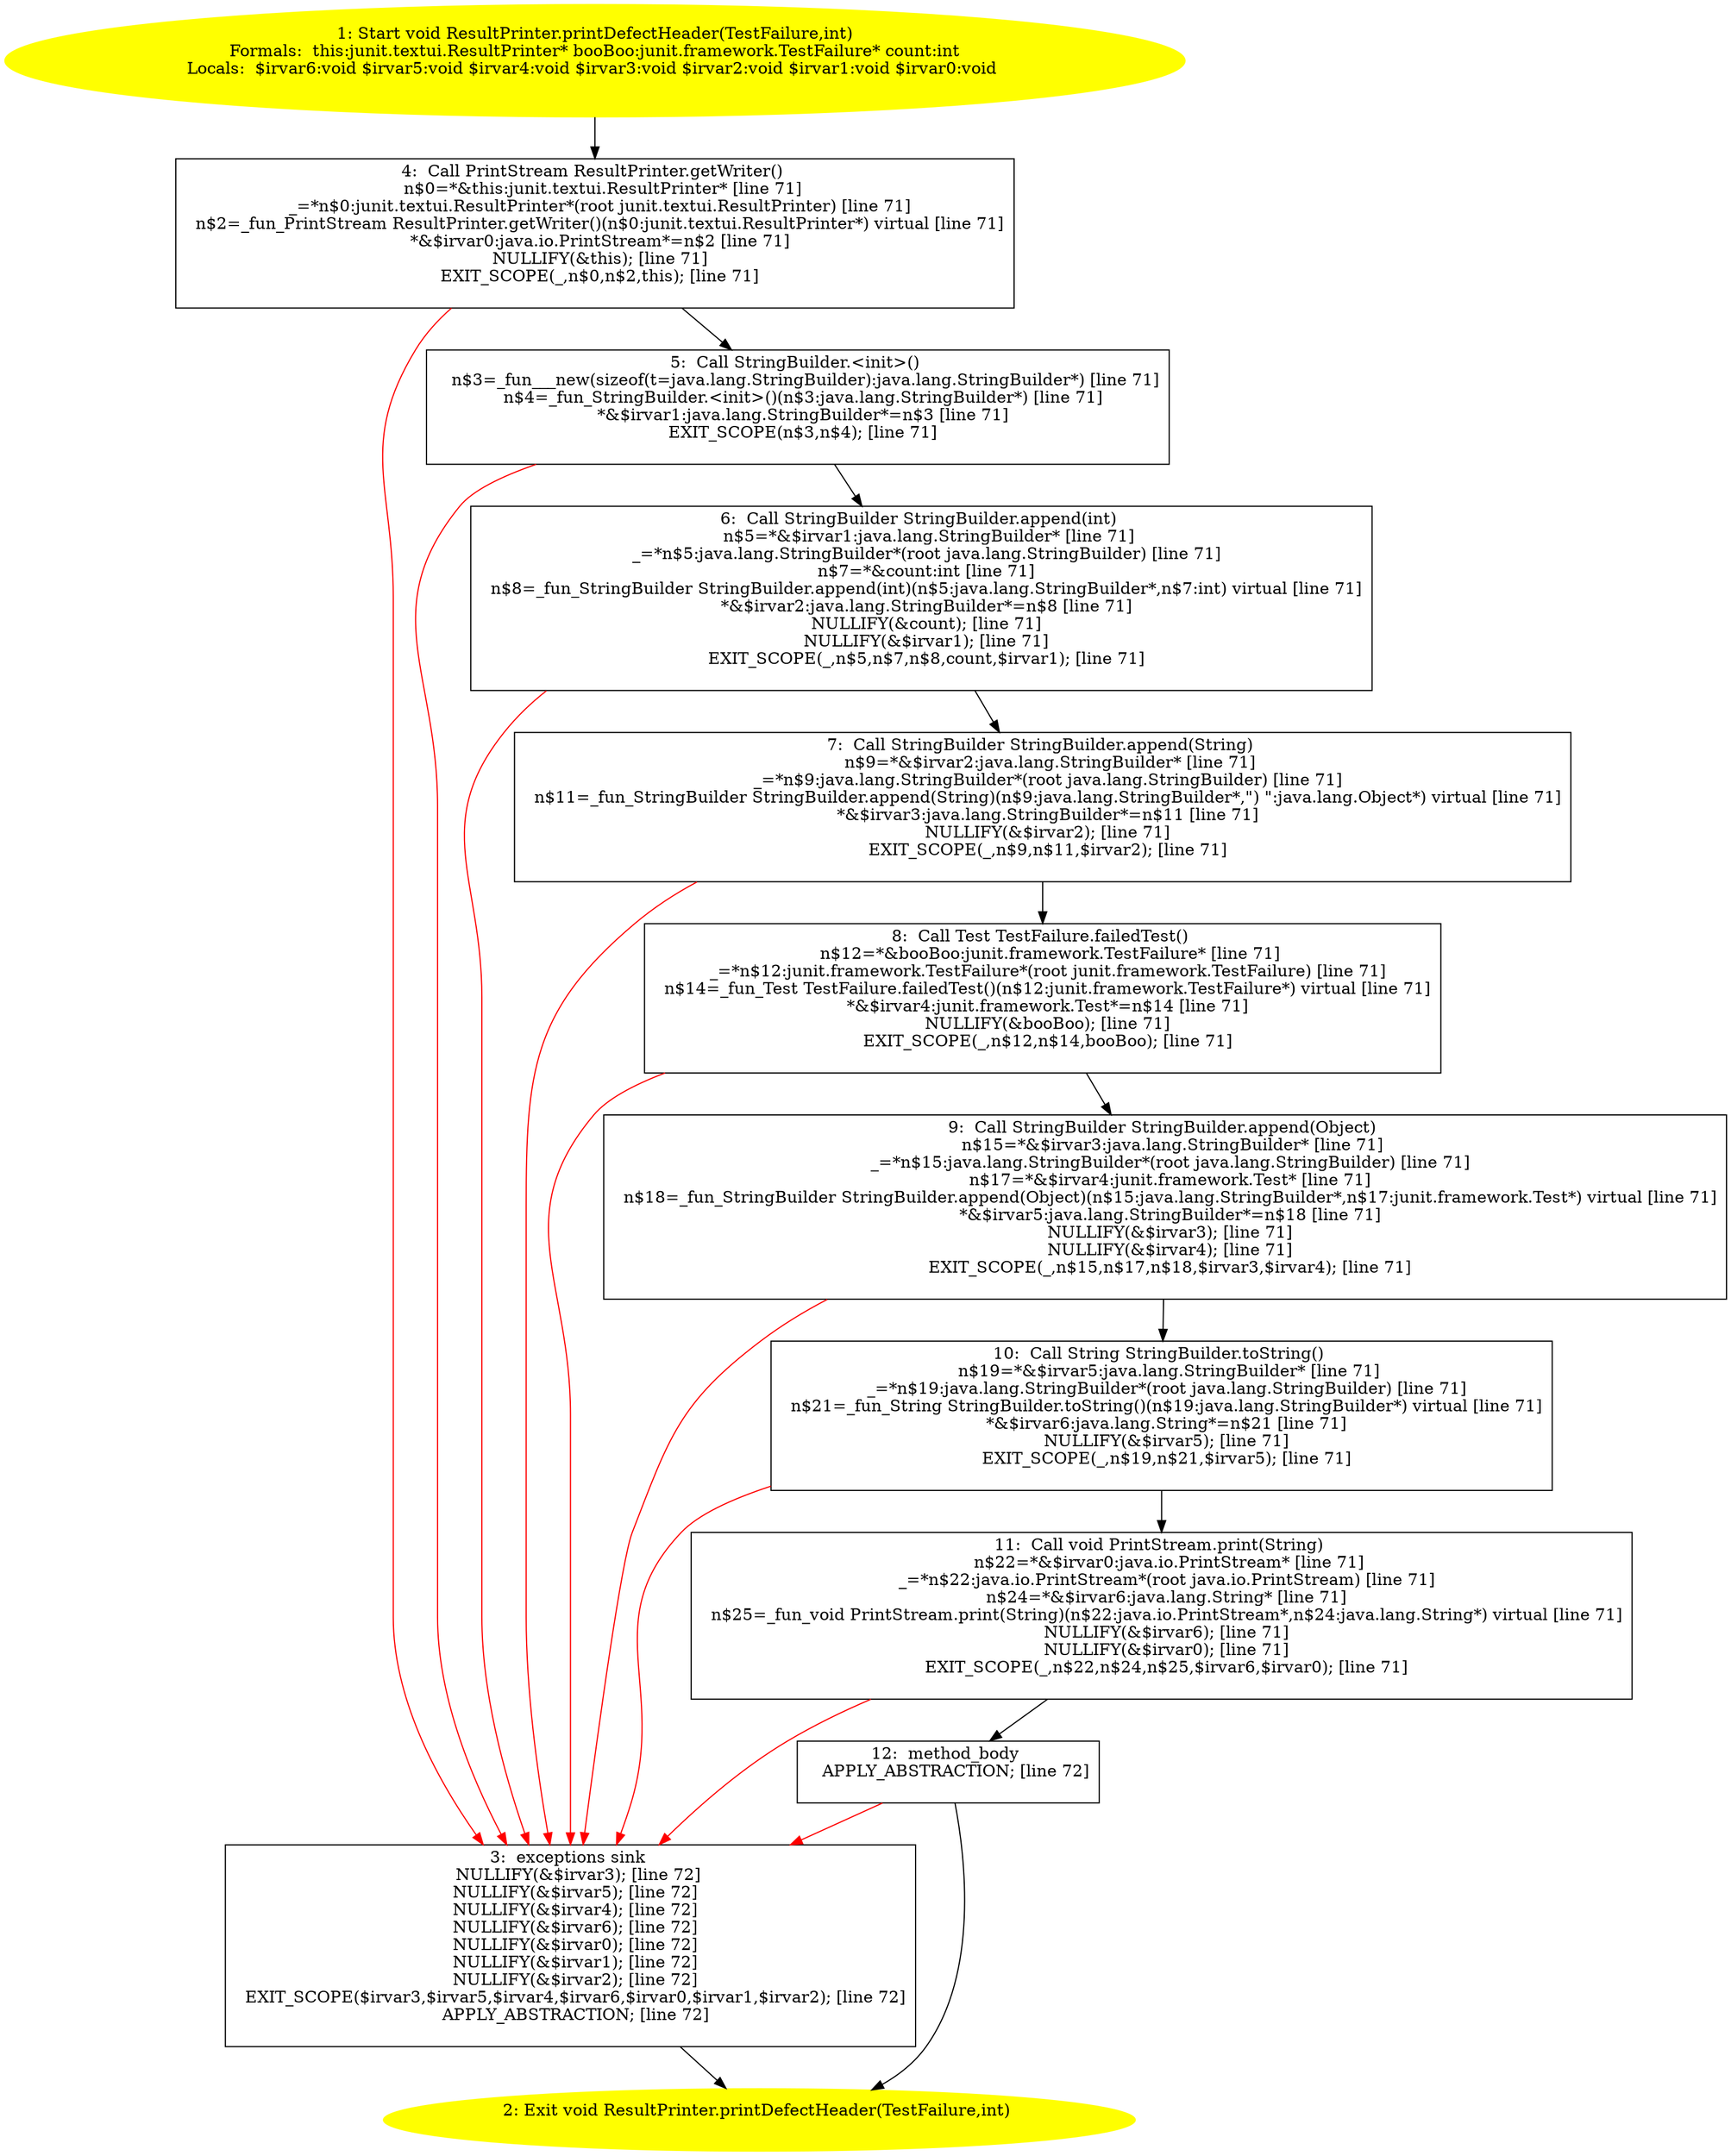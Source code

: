 /* @generated */
digraph cfg {
"junit.textui.ResultPrinter.printDefectHeader(junit.framework.TestFailure,int):void.b464c9069f65bc5639b2a122c27e0aaa_1" [label="1: Start void ResultPrinter.printDefectHeader(TestFailure,int)\nFormals:  this:junit.textui.ResultPrinter* booBoo:junit.framework.TestFailure* count:int\nLocals:  $irvar6:void $irvar5:void $irvar4:void $irvar3:void $irvar2:void $irvar1:void $irvar0:void \n  " color=yellow style=filled]
	

	 "junit.textui.ResultPrinter.printDefectHeader(junit.framework.TestFailure,int):void.b464c9069f65bc5639b2a122c27e0aaa_1" -> "junit.textui.ResultPrinter.printDefectHeader(junit.framework.TestFailure,int):void.b464c9069f65bc5639b2a122c27e0aaa_4" ;
"junit.textui.ResultPrinter.printDefectHeader(junit.framework.TestFailure,int):void.b464c9069f65bc5639b2a122c27e0aaa_2" [label="2: Exit void ResultPrinter.printDefectHeader(TestFailure,int) \n  " color=yellow style=filled]
	

"junit.textui.ResultPrinter.printDefectHeader(junit.framework.TestFailure,int):void.b464c9069f65bc5639b2a122c27e0aaa_3" [label="3:  exceptions sink \n   NULLIFY(&$irvar3); [line 72]\n  NULLIFY(&$irvar5); [line 72]\n  NULLIFY(&$irvar4); [line 72]\n  NULLIFY(&$irvar6); [line 72]\n  NULLIFY(&$irvar0); [line 72]\n  NULLIFY(&$irvar1); [line 72]\n  NULLIFY(&$irvar2); [line 72]\n  EXIT_SCOPE($irvar3,$irvar5,$irvar4,$irvar6,$irvar0,$irvar1,$irvar2); [line 72]\n  APPLY_ABSTRACTION; [line 72]\n " shape="box"]
	

	 "junit.textui.ResultPrinter.printDefectHeader(junit.framework.TestFailure,int):void.b464c9069f65bc5639b2a122c27e0aaa_3" -> "junit.textui.ResultPrinter.printDefectHeader(junit.framework.TestFailure,int):void.b464c9069f65bc5639b2a122c27e0aaa_2" ;
"junit.textui.ResultPrinter.printDefectHeader(junit.framework.TestFailure,int):void.b464c9069f65bc5639b2a122c27e0aaa_4" [label="4:  Call PrintStream ResultPrinter.getWriter() \n   n$0=*&this:junit.textui.ResultPrinter* [line 71]\n  _=*n$0:junit.textui.ResultPrinter*(root junit.textui.ResultPrinter) [line 71]\n  n$2=_fun_PrintStream ResultPrinter.getWriter()(n$0:junit.textui.ResultPrinter*) virtual [line 71]\n  *&$irvar0:java.io.PrintStream*=n$2 [line 71]\n  NULLIFY(&this); [line 71]\n  EXIT_SCOPE(_,n$0,n$2,this); [line 71]\n " shape="box"]
	

	 "junit.textui.ResultPrinter.printDefectHeader(junit.framework.TestFailure,int):void.b464c9069f65bc5639b2a122c27e0aaa_4" -> "junit.textui.ResultPrinter.printDefectHeader(junit.framework.TestFailure,int):void.b464c9069f65bc5639b2a122c27e0aaa_5" ;
	 "junit.textui.ResultPrinter.printDefectHeader(junit.framework.TestFailure,int):void.b464c9069f65bc5639b2a122c27e0aaa_4" -> "junit.textui.ResultPrinter.printDefectHeader(junit.framework.TestFailure,int):void.b464c9069f65bc5639b2a122c27e0aaa_3" [color="red" ];
"junit.textui.ResultPrinter.printDefectHeader(junit.framework.TestFailure,int):void.b464c9069f65bc5639b2a122c27e0aaa_5" [label="5:  Call StringBuilder.<init>() \n   n$3=_fun___new(sizeof(t=java.lang.StringBuilder):java.lang.StringBuilder*) [line 71]\n  n$4=_fun_StringBuilder.<init>()(n$3:java.lang.StringBuilder*) [line 71]\n  *&$irvar1:java.lang.StringBuilder*=n$3 [line 71]\n  EXIT_SCOPE(n$3,n$4); [line 71]\n " shape="box"]
	

	 "junit.textui.ResultPrinter.printDefectHeader(junit.framework.TestFailure,int):void.b464c9069f65bc5639b2a122c27e0aaa_5" -> "junit.textui.ResultPrinter.printDefectHeader(junit.framework.TestFailure,int):void.b464c9069f65bc5639b2a122c27e0aaa_6" ;
	 "junit.textui.ResultPrinter.printDefectHeader(junit.framework.TestFailure,int):void.b464c9069f65bc5639b2a122c27e0aaa_5" -> "junit.textui.ResultPrinter.printDefectHeader(junit.framework.TestFailure,int):void.b464c9069f65bc5639b2a122c27e0aaa_3" [color="red" ];
"junit.textui.ResultPrinter.printDefectHeader(junit.framework.TestFailure,int):void.b464c9069f65bc5639b2a122c27e0aaa_6" [label="6:  Call StringBuilder StringBuilder.append(int) \n   n$5=*&$irvar1:java.lang.StringBuilder* [line 71]\n  _=*n$5:java.lang.StringBuilder*(root java.lang.StringBuilder) [line 71]\n  n$7=*&count:int [line 71]\n  n$8=_fun_StringBuilder StringBuilder.append(int)(n$5:java.lang.StringBuilder*,n$7:int) virtual [line 71]\n  *&$irvar2:java.lang.StringBuilder*=n$8 [line 71]\n  NULLIFY(&count); [line 71]\n  NULLIFY(&$irvar1); [line 71]\n  EXIT_SCOPE(_,n$5,n$7,n$8,count,$irvar1); [line 71]\n " shape="box"]
	

	 "junit.textui.ResultPrinter.printDefectHeader(junit.framework.TestFailure,int):void.b464c9069f65bc5639b2a122c27e0aaa_6" -> "junit.textui.ResultPrinter.printDefectHeader(junit.framework.TestFailure,int):void.b464c9069f65bc5639b2a122c27e0aaa_7" ;
	 "junit.textui.ResultPrinter.printDefectHeader(junit.framework.TestFailure,int):void.b464c9069f65bc5639b2a122c27e0aaa_6" -> "junit.textui.ResultPrinter.printDefectHeader(junit.framework.TestFailure,int):void.b464c9069f65bc5639b2a122c27e0aaa_3" [color="red" ];
"junit.textui.ResultPrinter.printDefectHeader(junit.framework.TestFailure,int):void.b464c9069f65bc5639b2a122c27e0aaa_7" [label="7:  Call StringBuilder StringBuilder.append(String) \n   n$9=*&$irvar2:java.lang.StringBuilder* [line 71]\n  _=*n$9:java.lang.StringBuilder*(root java.lang.StringBuilder) [line 71]\n  n$11=_fun_StringBuilder StringBuilder.append(String)(n$9:java.lang.StringBuilder*,\") \":java.lang.Object*) virtual [line 71]\n  *&$irvar3:java.lang.StringBuilder*=n$11 [line 71]\n  NULLIFY(&$irvar2); [line 71]\n  EXIT_SCOPE(_,n$9,n$11,$irvar2); [line 71]\n " shape="box"]
	

	 "junit.textui.ResultPrinter.printDefectHeader(junit.framework.TestFailure,int):void.b464c9069f65bc5639b2a122c27e0aaa_7" -> "junit.textui.ResultPrinter.printDefectHeader(junit.framework.TestFailure,int):void.b464c9069f65bc5639b2a122c27e0aaa_8" ;
	 "junit.textui.ResultPrinter.printDefectHeader(junit.framework.TestFailure,int):void.b464c9069f65bc5639b2a122c27e0aaa_7" -> "junit.textui.ResultPrinter.printDefectHeader(junit.framework.TestFailure,int):void.b464c9069f65bc5639b2a122c27e0aaa_3" [color="red" ];
"junit.textui.ResultPrinter.printDefectHeader(junit.framework.TestFailure,int):void.b464c9069f65bc5639b2a122c27e0aaa_8" [label="8:  Call Test TestFailure.failedTest() \n   n$12=*&booBoo:junit.framework.TestFailure* [line 71]\n  _=*n$12:junit.framework.TestFailure*(root junit.framework.TestFailure) [line 71]\n  n$14=_fun_Test TestFailure.failedTest()(n$12:junit.framework.TestFailure*) virtual [line 71]\n  *&$irvar4:junit.framework.Test*=n$14 [line 71]\n  NULLIFY(&booBoo); [line 71]\n  EXIT_SCOPE(_,n$12,n$14,booBoo); [line 71]\n " shape="box"]
	

	 "junit.textui.ResultPrinter.printDefectHeader(junit.framework.TestFailure,int):void.b464c9069f65bc5639b2a122c27e0aaa_8" -> "junit.textui.ResultPrinter.printDefectHeader(junit.framework.TestFailure,int):void.b464c9069f65bc5639b2a122c27e0aaa_9" ;
	 "junit.textui.ResultPrinter.printDefectHeader(junit.framework.TestFailure,int):void.b464c9069f65bc5639b2a122c27e0aaa_8" -> "junit.textui.ResultPrinter.printDefectHeader(junit.framework.TestFailure,int):void.b464c9069f65bc5639b2a122c27e0aaa_3" [color="red" ];
"junit.textui.ResultPrinter.printDefectHeader(junit.framework.TestFailure,int):void.b464c9069f65bc5639b2a122c27e0aaa_9" [label="9:  Call StringBuilder StringBuilder.append(Object) \n   n$15=*&$irvar3:java.lang.StringBuilder* [line 71]\n  _=*n$15:java.lang.StringBuilder*(root java.lang.StringBuilder) [line 71]\n  n$17=*&$irvar4:junit.framework.Test* [line 71]\n  n$18=_fun_StringBuilder StringBuilder.append(Object)(n$15:java.lang.StringBuilder*,n$17:junit.framework.Test*) virtual [line 71]\n  *&$irvar5:java.lang.StringBuilder*=n$18 [line 71]\n  NULLIFY(&$irvar3); [line 71]\n  NULLIFY(&$irvar4); [line 71]\n  EXIT_SCOPE(_,n$15,n$17,n$18,$irvar3,$irvar4); [line 71]\n " shape="box"]
	

	 "junit.textui.ResultPrinter.printDefectHeader(junit.framework.TestFailure,int):void.b464c9069f65bc5639b2a122c27e0aaa_9" -> "junit.textui.ResultPrinter.printDefectHeader(junit.framework.TestFailure,int):void.b464c9069f65bc5639b2a122c27e0aaa_10" ;
	 "junit.textui.ResultPrinter.printDefectHeader(junit.framework.TestFailure,int):void.b464c9069f65bc5639b2a122c27e0aaa_9" -> "junit.textui.ResultPrinter.printDefectHeader(junit.framework.TestFailure,int):void.b464c9069f65bc5639b2a122c27e0aaa_3" [color="red" ];
"junit.textui.ResultPrinter.printDefectHeader(junit.framework.TestFailure,int):void.b464c9069f65bc5639b2a122c27e0aaa_10" [label="10:  Call String StringBuilder.toString() \n   n$19=*&$irvar5:java.lang.StringBuilder* [line 71]\n  _=*n$19:java.lang.StringBuilder*(root java.lang.StringBuilder) [line 71]\n  n$21=_fun_String StringBuilder.toString()(n$19:java.lang.StringBuilder*) virtual [line 71]\n  *&$irvar6:java.lang.String*=n$21 [line 71]\n  NULLIFY(&$irvar5); [line 71]\n  EXIT_SCOPE(_,n$19,n$21,$irvar5); [line 71]\n " shape="box"]
	

	 "junit.textui.ResultPrinter.printDefectHeader(junit.framework.TestFailure,int):void.b464c9069f65bc5639b2a122c27e0aaa_10" -> "junit.textui.ResultPrinter.printDefectHeader(junit.framework.TestFailure,int):void.b464c9069f65bc5639b2a122c27e0aaa_11" ;
	 "junit.textui.ResultPrinter.printDefectHeader(junit.framework.TestFailure,int):void.b464c9069f65bc5639b2a122c27e0aaa_10" -> "junit.textui.ResultPrinter.printDefectHeader(junit.framework.TestFailure,int):void.b464c9069f65bc5639b2a122c27e0aaa_3" [color="red" ];
"junit.textui.ResultPrinter.printDefectHeader(junit.framework.TestFailure,int):void.b464c9069f65bc5639b2a122c27e0aaa_11" [label="11:  Call void PrintStream.print(String) \n   n$22=*&$irvar0:java.io.PrintStream* [line 71]\n  _=*n$22:java.io.PrintStream*(root java.io.PrintStream) [line 71]\n  n$24=*&$irvar6:java.lang.String* [line 71]\n  n$25=_fun_void PrintStream.print(String)(n$22:java.io.PrintStream*,n$24:java.lang.String*) virtual [line 71]\n  NULLIFY(&$irvar6); [line 71]\n  NULLIFY(&$irvar0); [line 71]\n  EXIT_SCOPE(_,n$22,n$24,n$25,$irvar6,$irvar0); [line 71]\n " shape="box"]
	

	 "junit.textui.ResultPrinter.printDefectHeader(junit.framework.TestFailure,int):void.b464c9069f65bc5639b2a122c27e0aaa_11" -> "junit.textui.ResultPrinter.printDefectHeader(junit.framework.TestFailure,int):void.b464c9069f65bc5639b2a122c27e0aaa_12" ;
	 "junit.textui.ResultPrinter.printDefectHeader(junit.framework.TestFailure,int):void.b464c9069f65bc5639b2a122c27e0aaa_11" -> "junit.textui.ResultPrinter.printDefectHeader(junit.framework.TestFailure,int):void.b464c9069f65bc5639b2a122c27e0aaa_3" [color="red" ];
"junit.textui.ResultPrinter.printDefectHeader(junit.framework.TestFailure,int):void.b464c9069f65bc5639b2a122c27e0aaa_12" [label="12:  method_body \n   APPLY_ABSTRACTION; [line 72]\n " shape="box"]
	

	 "junit.textui.ResultPrinter.printDefectHeader(junit.framework.TestFailure,int):void.b464c9069f65bc5639b2a122c27e0aaa_12" -> "junit.textui.ResultPrinter.printDefectHeader(junit.framework.TestFailure,int):void.b464c9069f65bc5639b2a122c27e0aaa_2" ;
	 "junit.textui.ResultPrinter.printDefectHeader(junit.framework.TestFailure,int):void.b464c9069f65bc5639b2a122c27e0aaa_12" -> "junit.textui.ResultPrinter.printDefectHeader(junit.framework.TestFailure,int):void.b464c9069f65bc5639b2a122c27e0aaa_3" [color="red" ];
}
